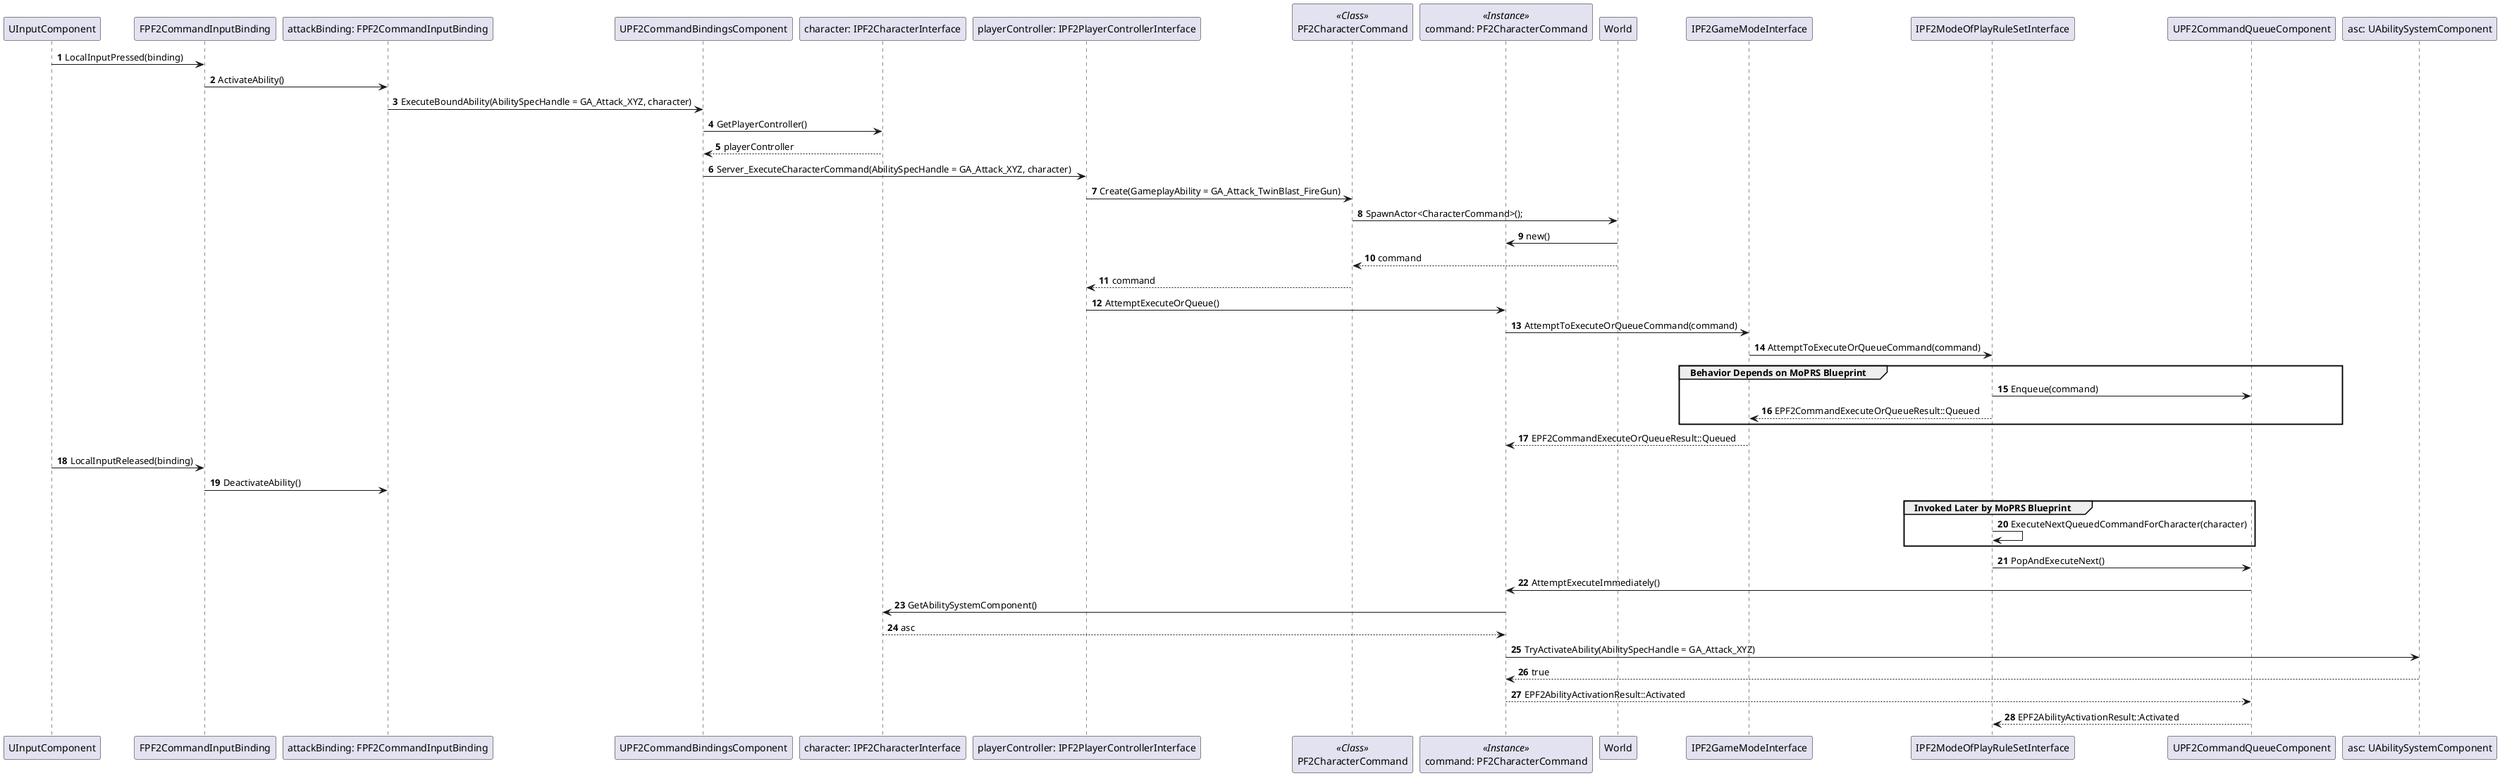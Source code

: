 ﻿@startuml

autonumber

UInputComponent -> FPF2CommandInputBinding: LocalInputPressed(binding)

participant "attackBinding: FPF2CommandInputBinding" as binding

FPF2CommandInputBinding -> binding: ActivateAbility()
binding -> UPF2CommandBindingsComponent: ExecuteBoundAbility(AbilitySpecHandle = GA_Attack_XYZ, character)

participant "character: IPF2CharacterInterface" as character
participant "playerController: IPF2PlayerControllerInterface" as playerController

UPF2CommandBindingsComponent -> character: GetPlayerController()
character --> UPF2CommandBindingsComponent: playerController

UPF2CommandBindingsComponent -> playerController: Server_ExecuteCharacterCommand(AbilitySpecHandle = GA_Attack_XYZ, character)

participant "PF2CharacterCommand" as CharacterCommandStatic << Class >>
participant "command: PF2CharacterCommand" as CharacterCommandInstance << Instance >>

playerController -> CharacterCommandStatic: Create(GameplayAbility = GA_Attack_TwinBlast_FireGun)
CharacterCommandStatic -> World: SpawnActor<CharacterCommand>();
World -> CharacterCommandInstance: new()
World --> CharacterCommandStatic: command
CharacterCommandStatic --> playerController: command

playerController -> CharacterCommandInstance: AttemptExecuteOrQueue()
CharacterCommandInstance -> IPF2GameModeInterface: AttemptToExecuteOrQueueCommand(command)
IPF2GameModeInterface -> IPF2ModeOfPlayRuleSetInterface: AttemptToExecuteOrQueueCommand(command)
group Behavior Depends on MoPRS Blueprint
IPF2ModeOfPlayRuleSetInterface -> UPF2CommandQueueComponent: Enqueue(command)
IPF2ModeOfPlayRuleSetInterface --> IPF2GameModeInterface: EPF2CommandExecuteOrQueueResult::Queued
end
IPF2GameModeInterface --> CharacterCommandInstance: EPF2CommandExecuteOrQueueResult::Queued

UInputComponent -> FPF2CommandInputBinding: LocalInputReleased(binding)
FPF2CommandInputBinding -> binding: DeactivateAbility()

group Invoked Later by MoPRS Blueprint
IPF2ModeOfPlayRuleSetInterface -> IPF2ModeOfPlayRuleSetInterface: ExecuteNextQueuedCommandForCharacter(character)
end
IPF2ModeOfPlayRuleSetInterface -> UPF2CommandQueueComponent: PopAndExecuteNext()
UPF2CommandQueueComponent -> CharacterCommandInstance: AttemptExecuteImmediately()

participant "asc: UAbilitySystemComponent" as AscInstance
CharacterCommandInstance -> character: GetAbilitySystemComponent()
character --> CharacterCommandInstance: asc

CharacterCommandInstance -> AscInstance: TryActivateAbility(AbilitySpecHandle = GA_Attack_XYZ)
AscInstance --> CharacterCommandInstance: true
CharacterCommandInstance --> UPF2CommandQueueComponent: EPF2AbilityActivationResult::Activated
UPF2CommandQueueComponent --> IPF2ModeOfPlayRuleSetInterface: EPF2AbilityActivationResult::Activated

@enduml
